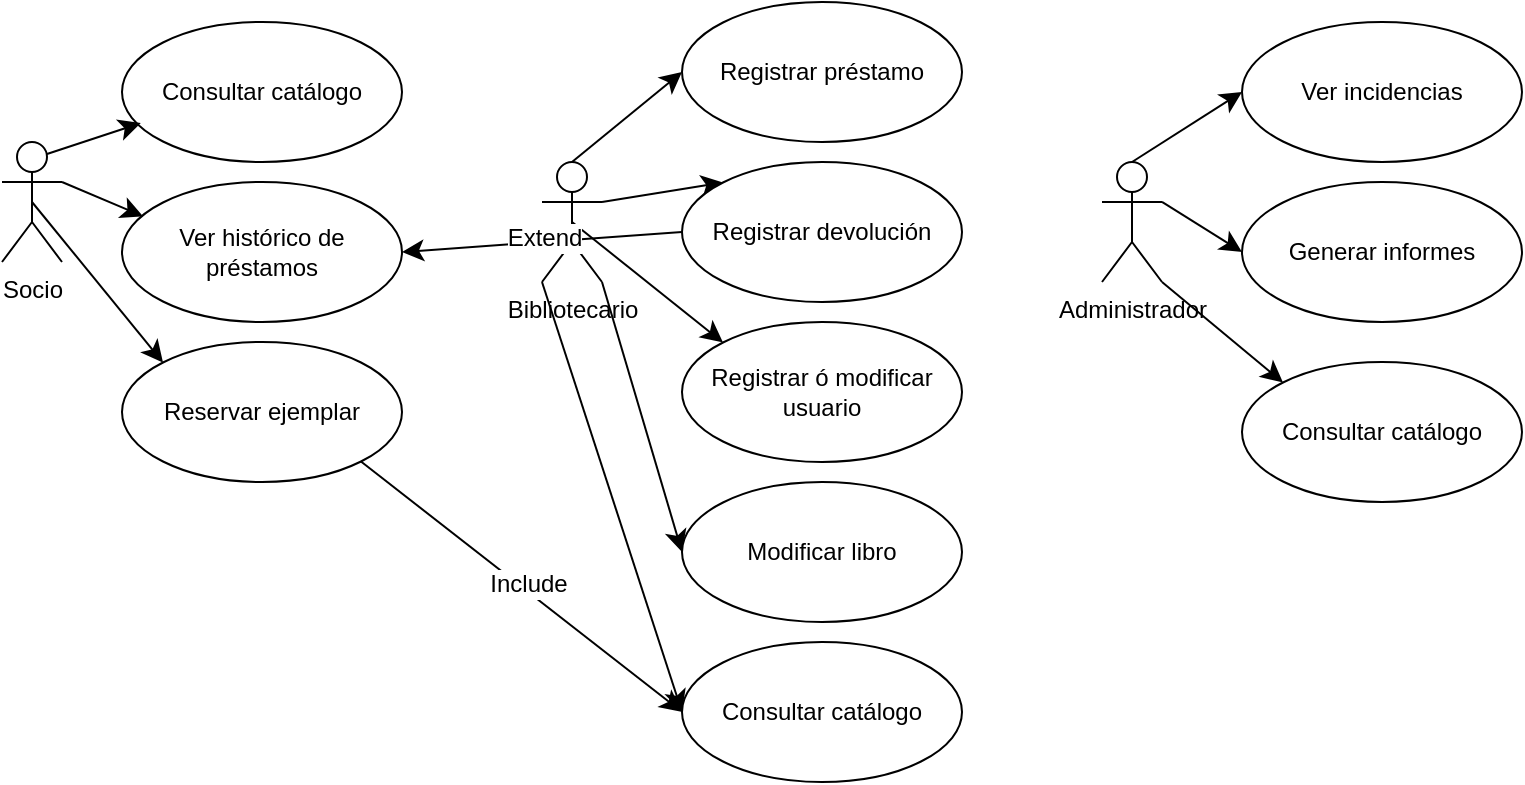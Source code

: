 <mxfile version="28.2.5">
  <diagram name="Page-1" id="e7e014a7-5840-1c2e-5031-d8a46d1fe8dd">
    <mxGraphModel dx="762" dy="337" grid="1" gridSize="10" guides="1" tooltips="1" connect="1" arrows="1" fold="1" page="1" pageScale="1" pageWidth="1169" pageHeight="826" background="none" math="0" shadow="0">
      <root>
        <mxCell id="0" />
        <mxCell id="1" parent="0" />
        <mxCell id="iTKoOF4Xws8SE8zzUEeo-61" style="edgeStyle=none;curved=1;rounded=0;orthogonalLoop=1;jettySize=auto;html=1;exitX=0.5;exitY=0.5;exitDx=0;exitDy=0;exitPerimeter=0;entryX=0;entryY=0;entryDx=0;entryDy=0;fontSize=12;startSize=8;endSize=8;" edge="1" parent="1" source="iTKoOF4Xws8SE8zzUEeo-41" target="iTKoOF4Xws8SE8zzUEeo-48">
          <mxGeometry relative="1" as="geometry" />
        </mxCell>
        <mxCell id="iTKoOF4Xws8SE8zzUEeo-41" value="&lt;font style=&quot;vertical-align: inherit;&quot;&gt;&lt;font style=&quot;vertical-align: inherit;&quot;&gt;Socio&lt;/font&gt;&lt;/font&gt;" style="shape=umlActor;verticalLabelPosition=bottom;verticalAlign=top;html=1;outlineConnect=0;" vertex="1" parent="1">
          <mxGeometry x="20" y="70" width="30" height="60" as="geometry" />
        </mxCell>
        <mxCell id="iTKoOF4Xws8SE8zzUEeo-62" style="edgeStyle=none;curved=1;rounded=0;orthogonalLoop=1;jettySize=auto;html=1;exitX=0.5;exitY=0;exitDx=0;exitDy=0;exitPerimeter=0;entryX=0;entryY=0.5;entryDx=0;entryDy=0;fontSize=12;startSize=8;endSize=8;" edge="1" parent="1" source="iTKoOF4Xws8SE8zzUEeo-42" target="iTKoOF4Xws8SE8zzUEeo-49">
          <mxGeometry relative="1" as="geometry" />
        </mxCell>
        <mxCell id="iTKoOF4Xws8SE8zzUEeo-63" style="edgeStyle=none;curved=1;rounded=0;orthogonalLoop=1;jettySize=auto;html=1;exitX=1;exitY=0.333;exitDx=0;exitDy=0;exitPerimeter=0;entryX=0;entryY=0;entryDx=0;entryDy=0;fontSize=12;startSize=8;endSize=8;" edge="1" parent="1" source="iTKoOF4Xws8SE8zzUEeo-42" target="iTKoOF4Xws8SE8zzUEeo-50">
          <mxGeometry relative="1" as="geometry" />
        </mxCell>
        <mxCell id="iTKoOF4Xws8SE8zzUEeo-64" style="edgeStyle=none;curved=1;rounded=0;orthogonalLoop=1;jettySize=auto;html=1;exitX=0.5;exitY=0.5;exitDx=0;exitDy=0;exitPerimeter=0;entryX=0;entryY=0;entryDx=0;entryDy=0;fontSize=12;startSize=8;endSize=8;" edge="1" parent="1" source="iTKoOF4Xws8SE8zzUEeo-42" target="iTKoOF4Xws8SE8zzUEeo-51">
          <mxGeometry relative="1" as="geometry" />
        </mxCell>
        <mxCell id="iTKoOF4Xws8SE8zzUEeo-65" style="edgeStyle=none;curved=1;rounded=0;orthogonalLoop=1;jettySize=auto;html=1;exitX=1;exitY=1;exitDx=0;exitDy=0;exitPerimeter=0;entryX=0;entryY=0.5;entryDx=0;entryDy=0;fontSize=12;startSize=8;endSize=8;" edge="1" parent="1" source="iTKoOF4Xws8SE8zzUEeo-42" target="iTKoOF4Xws8SE8zzUEeo-52">
          <mxGeometry relative="1" as="geometry" />
        </mxCell>
        <mxCell id="iTKoOF4Xws8SE8zzUEeo-66" style="edgeStyle=none;curved=1;rounded=0;orthogonalLoop=1;jettySize=auto;html=1;exitX=0;exitY=1;exitDx=0;exitDy=0;exitPerimeter=0;entryX=0;entryY=0.5;entryDx=0;entryDy=0;fontSize=12;startSize=8;endSize=8;" edge="1" parent="1" source="iTKoOF4Xws8SE8zzUEeo-42" target="iTKoOF4Xws8SE8zzUEeo-56">
          <mxGeometry relative="1" as="geometry" />
        </mxCell>
        <mxCell id="iTKoOF4Xws8SE8zzUEeo-42" value="&lt;font style=&quot;vertical-align: inherit;&quot;&gt;&lt;font style=&quot;vertical-align: inherit;&quot;&gt;Bibliotecario&lt;/font&gt;&lt;/font&gt;" style="shape=umlActor;verticalLabelPosition=bottom;verticalAlign=top;html=1;outlineConnect=0;" vertex="1" parent="1">
          <mxGeometry x="290" y="80" width="30" height="60" as="geometry" />
        </mxCell>
        <mxCell id="iTKoOF4Xws8SE8zzUEeo-67" style="edgeStyle=none;curved=1;rounded=0;orthogonalLoop=1;jettySize=auto;html=1;exitX=0.5;exitY=0;exitDx=0;exitDy=0;exitPerimeter=0;entryX=0;entryY=0.5;entryDx=0;entryDy=0;fontSize=12;startSize=8;endSize=8;" edge="1" parent="1" source="iTKoOF4Xws8SE8zzUEeo-43" target="iTKoOF4Xws8SE8zzUEeo-54">
          <mxGeometry relative="1" as="geometry" />
        </mxCell>
        <mxCell id="iTKoOF4Xws8SE8zzUEeo-68" style="edgeStyle=none;curved=1;rounded=0;orthogonalLoop=1;jettySize=auto;html=1;exitX=1;exitY=0.333;exitDx=0;exitDy=0;exitPerimeter=0;entryX=0;entryY=0.5;entryDx=0;entryDy=0;fontSize=12;startSize=8;endSize=8;" edge="1" parent="1" source="iTKoOF4Xws8SE8zzUEeo-43" target="iTKoOF4Xws8SE8zzUEeo-53">
          <mxGeometry relative="1" as="geometry" />
        </mxCell>
        <mxCell id="iTKoOF4Xws8SE8zzUEeo-69" style="edgeStyle=none;curved=1;rounded=0;orthogonalLoop=1;jettySize=auto;html=1;exitX=1;exitY=1;exitDx=0;exitDy=0;exitPerimeter=0;entryX=0;entryY=0;entryDx=0;entryDy=0;fontSize=12;startSize=8;endSize=8;" edge="1" parent="1" source="iTKoOF4Xws8SE8zzUEeo-43" target="iTKoOF4Xws8SE8zzUEeo-57">
          <mxGeometry relative="1" as="geometry" />
        </mxCell>
        <mxCell id="iTKoOF4Xws8SE8zzUEeo-43" value="&lt;font style=&quot;vertical-align: inherit;&quot;&gt;&lt;font style=&quot;vertical-align: inherit;&quot;&gt;Administrador&lt;/font&gt;&lt;/font&gt;" style="shape=umlActor;verticalLabelPosition=bottom;verticalAlign=top;html=1;outlineConnect=0;" vertex="1" parent="1">
          <mxGeometry x="570" y="80" width="30" height="60" as="geometry" />
        </mxCell>
        <mxCell id="iTKoOF4Xws8SE8zzUEeo-46" value="&lt;font style=&quot;vertical-align: inherit;&quot;&gt;&lt;font style=&quot;vertical-align: inherit;&quot;&gt;&lt;font style=&quot;vertical-align: inherit;&quot;&gt;&lt;font style=&quot;vertical-align: inherit;&quot;&gt;Consultar catálogo&lt;/font&gt;&lt;/font&gt;&lt;/font&gt;&lt;/font&gt;" style="ellipse;whiteSpace=wrap;html=1;" vertex="1" parent="1">
          <mxGeometry x="80" y="10" width="140" height="70" as="geometry" />
        </mxCell>
        <mxCell id="iTKoOF4Xws8SE8zzUEeo-47" value="&lt;font style=&quot;vertical-align: inherit;&quot;&gt;&lt;font style=&quot;vertical-align: inherit;&quot;&gt;&lt;font style=&quot;vertical-align: inherit;&quot;&gt;&lt;font style=&quot;vertical-align: inherit;&quot;&gt;Ver histórico de préstamos&lt;/font&gt;&lt;/font&gt;&lt;/font&gt;&lt;/font&gt;" style="ellipse;whiteSpace=wrap;html=1;" vertex="1" parent="1">
          <mxGeometry x="80" y="90" width="140" height="70" as="geometry" />
        </mxCell>
        <mxCell id="iTKoOF4Xws8SE8zzUEeo-70" style="edgeStyle=none;curved=1;rounded=0;orthogonalLoop=1;jettySize=auto;html=1;exitX=1;exitY=1;exitDx=0;exitDy=0;entryX=0;entryY=0.5;entryDx=0;entryDy=0;fontSize=12;startSize=8;endSize=8;" edge="1" parent="1" source="iTKoOF4Xws8SE8zzUEeo-48" target="iTKoOF4Xws8SE8zzUEeo-56">
          <mxGeometry relative="1" as="geometry" />
        </mxCell>
        <mxCell id="iTKoOF4Xws8SE8zzUEeo-71" value="Include" style="edgeLabel;html=1;align=center;verticalAlign=middle;resizable=0;points=[];fontSize=12;" vertex="1" connectable="0" parent="iTKoOF4Xws8SE8zzUEeo-70">
          <mxGeometry x="0.016" y="3" relative="1" as="geometry">
            <mxPoint as="offset" />
          </mxGeometry>
        </mxCell>
        <mxCell id="iTKoOF4Xws8SE8zzUEeo-48" value="&lt;font style=&quot;vertical-align: inherit;&quot;&gt;&lt;font style=&quot;vertical-align: inherit;&quot;&gt;Reservar ejemplar&lt;/font&gt;&lt;/font&gt;" style="ellipse;whiteSpace=wrap;html=1;" vertex="1" parent="1">
          <mxGeometry x="80" y="170" width="140" height="70" as="geometry" />
        </mxCell>
        <mxCell id="iTKoOF4Xws8SE8zzUEeo-49" value="&lt;font style=&quot;vertical-align: inherit;&quot;&gt;&lt;font style=&quot;vertical-align: inherit;&quot;&gt;Registrar préstamo&lt;/font&gt;&lt;/font&gt;" style="ellipse;whiteSpace=wrap;html=1;" vertex="1" parent="1">
          <mxGeometry x="360" width="140" height="70" as="geometry" />
        </mxCell>
        <mxCell id="iTKoOF4Xws8SE8zzUEeo-72" style="edgeStyle=none;curved=1;rounded=0;orthogonalLoop=1;jettySize=auto;html=1;exitX=0;exitY=0.5;exitDx=0;exitDy=0;entryX=1;entryY=0.5;entryDx=0;entryDy=0;fontSize=12;startSize=8;endSize=8;" edge="1" parent="1" source="iTKoOF4Xws8SE8zzUEeo-50" target="iTKoOF4Xws8SE8zzUEeo-47">
          <mxGeometry relative="1" as="geometry" />
        </mxCell>
        <mxCell id="iTKoOF4Xws8SE8zzUEeo-73" value="Extend" style="edgeLabel;html=1;align=center;verticalAlign=middle;resizable=0;points=[];fontSize=12;" vertex="1" connectable="0" parent="iTKoOF4Xws8SE8zzUEeo-72">
          <mxGeometry x="-0.015" y="-2" relative="1" as="geometry">
            <mxPoint as="offset" />
          </mxGeometry>
        </mxCell>
        <mxCell id="iTKoOF4Xws8SE8zzUEeo-50" value="&lt;font style=&quot;vertical-align: inherit;&quot;&gt;&lt;font style=&quot;vertical-align: inherit;&quot;&gt;Registrar devolución&lt;/font&gt;&lt;/font&gt;" style="ellipse;whiteSpace=wrap;html=1;" vertex="1" parent="1">
          <mxGeometry x="360" y="80" width="140" height="70" as="geometry" />
        </mxCell>
        <mxCell id="iTKoOF4Xws8SE8zzUEeo-51" value="&lt;font style=&quot;vertical-align: inherit;&quot;&gt;&lt;font style=&quot;vertical-align: inherit;&quot;&gt;Registrar ó modificar usuario&lt;/font&gt;&lt;/font&gt;" style="ellipse;whiteSpace=wrap;html=1;" vertex="1" parent="1">
          <mxGeometry x="360" y="160" width="140" height="70" as="geometry" />
        </mxCell>
        <mxCell id="iTKoOF4Xws8SE8zzUEeo-52" value="&lt;font style=&quot;vertical-align: inherit;&quot;&gt;&lt;font style=&quot;vertical-align: inherit;&quot;&gt;Modificar libro&lt;/font&gt;&lt;/font&gt;" style="ellipse;whiteSpace=wrap;html=1;" vertex="1" parent="1">
          <mxGeometry x="360" y="240" width="140" height="70" as="geometry" />
        </mxCell>
        <mxCell id="iTKoOF4Xws8SE8zzUEeo-53" value="&lt;font style=&quot;vertical-align: inherit;&quot;&gt;&lt;font style=&quot;vertical-align: inherit;&quot;&gt;Generar informes&lt;/font&gt;&lt;/font&gt;" style="ellipse;whiteSpace=wrap;html=1;" vertex="1" parent="1">
          <mxGeometry x="640" y="90" width="140" height="70" as="geometry" />
        </mxCell>
        <mxCell id="iTKoOF4Xws8SE8zzUEeo-54" value="Ver incidencias" style="ellipse;whiteSpace=wrap;html=1;" vertex="1" parent="1">
          <mxGeometry x="640" y="10" width="140" height="70" as="geometry" />
        </mxCell>
        <mxCell id="iTKoOF4Xws8SE8zzUEeo-56" value="&lt;font style=&quot;vertical-align: inherit;&quot;&gt;&lt;font style=&quot;vertical-align: inherit;&quot;&gt;&lt;font style=&quot;vertical-align: inherit;&quot;&gt;&lt;font style=&quot;vertical-align: inherit;&quot;&gt;Consultar catálogo&lt;/font&gt;&lt;/font&gt;&lt;/font&gt;&lt;/font&gt;" style="ellipse;whiteSpace=wrap;html=1;" vertex="1" parent="1">
          <mxGeometry x="360" y="320" width="140" height="70" as="geometry" />
        </mxCell>
        <mxCell id="iTKoOF4Xws8SE8zzUEeo-57" value="&lt;font style=&quot;vertical-align: inherit;&quot;&gt;&lt;font style=&quot;vertical-align: inherit;&quot;&gt;&lt;font style=&quot;vertical-align: inherit;&quot;&gt;&lt;font style=&quot;vertical-align: inherit;&quot;&gt;Consultar catálogo&lt;/font&gt;&lt;/font&gt;&lt;/font&gt;&lt;/font&gt;" style="ellipse;whiteSpace=wrap;html=1;" vertex="1" parent="1">
          <mxGeometry x="640" y="180" width="140" height="70" as="geometry" />
        </mxCell>
        <mxCell id="iTKoOF4Xws8SE8zzUEeo-59" style="edgeStyle=none;curved=1;rounded=0;orthogonalLoop=1;jettySize=auto;html=1;exitX=0.75;exitY=0.1;exitDx=0;exitDy=0;exitPerimeter=0;entryX=0.067;entryY=0.722;entryDx=0;entryDy=0;entryPerimeter=0;fontSize=12;startSize=8;endSize=8;" edge="1" parent="1" source="iTKoOF4Xws8SE8zzUEeo-41" target="iTKoOF4Xws8SE8zzUEeo-46">
          <mxGeometry relative="1" as="geometry" />
        </mxCell>
        <mxCell id="iTKoOF4Xws8SE8zzUEeo-60" style="edgeStyle=none;curved=1;rounded=0;orthogonalLoop=1;jettySize=auto;html=1;exitX=1;exitY=0.333;exitDx=0;exitDy=0;exitPerimeter=0;entryX=0.075;entryY=0.245;entryDx=0;entryDy=0;entryPerimeter=0;fontSize=12;startSize=8;endSize=8;" edge="1" parent="1" source="iTKoOF4Xws8SE8zzUEeo-41" target="iTKoOF4Xws8SE8zzUEeo-47">
          <mxGeometry relative="1" as="geometry" />
        </mxCell>
      </root>
    </mxGraphModel>
  </diagram>
</mxfile>
